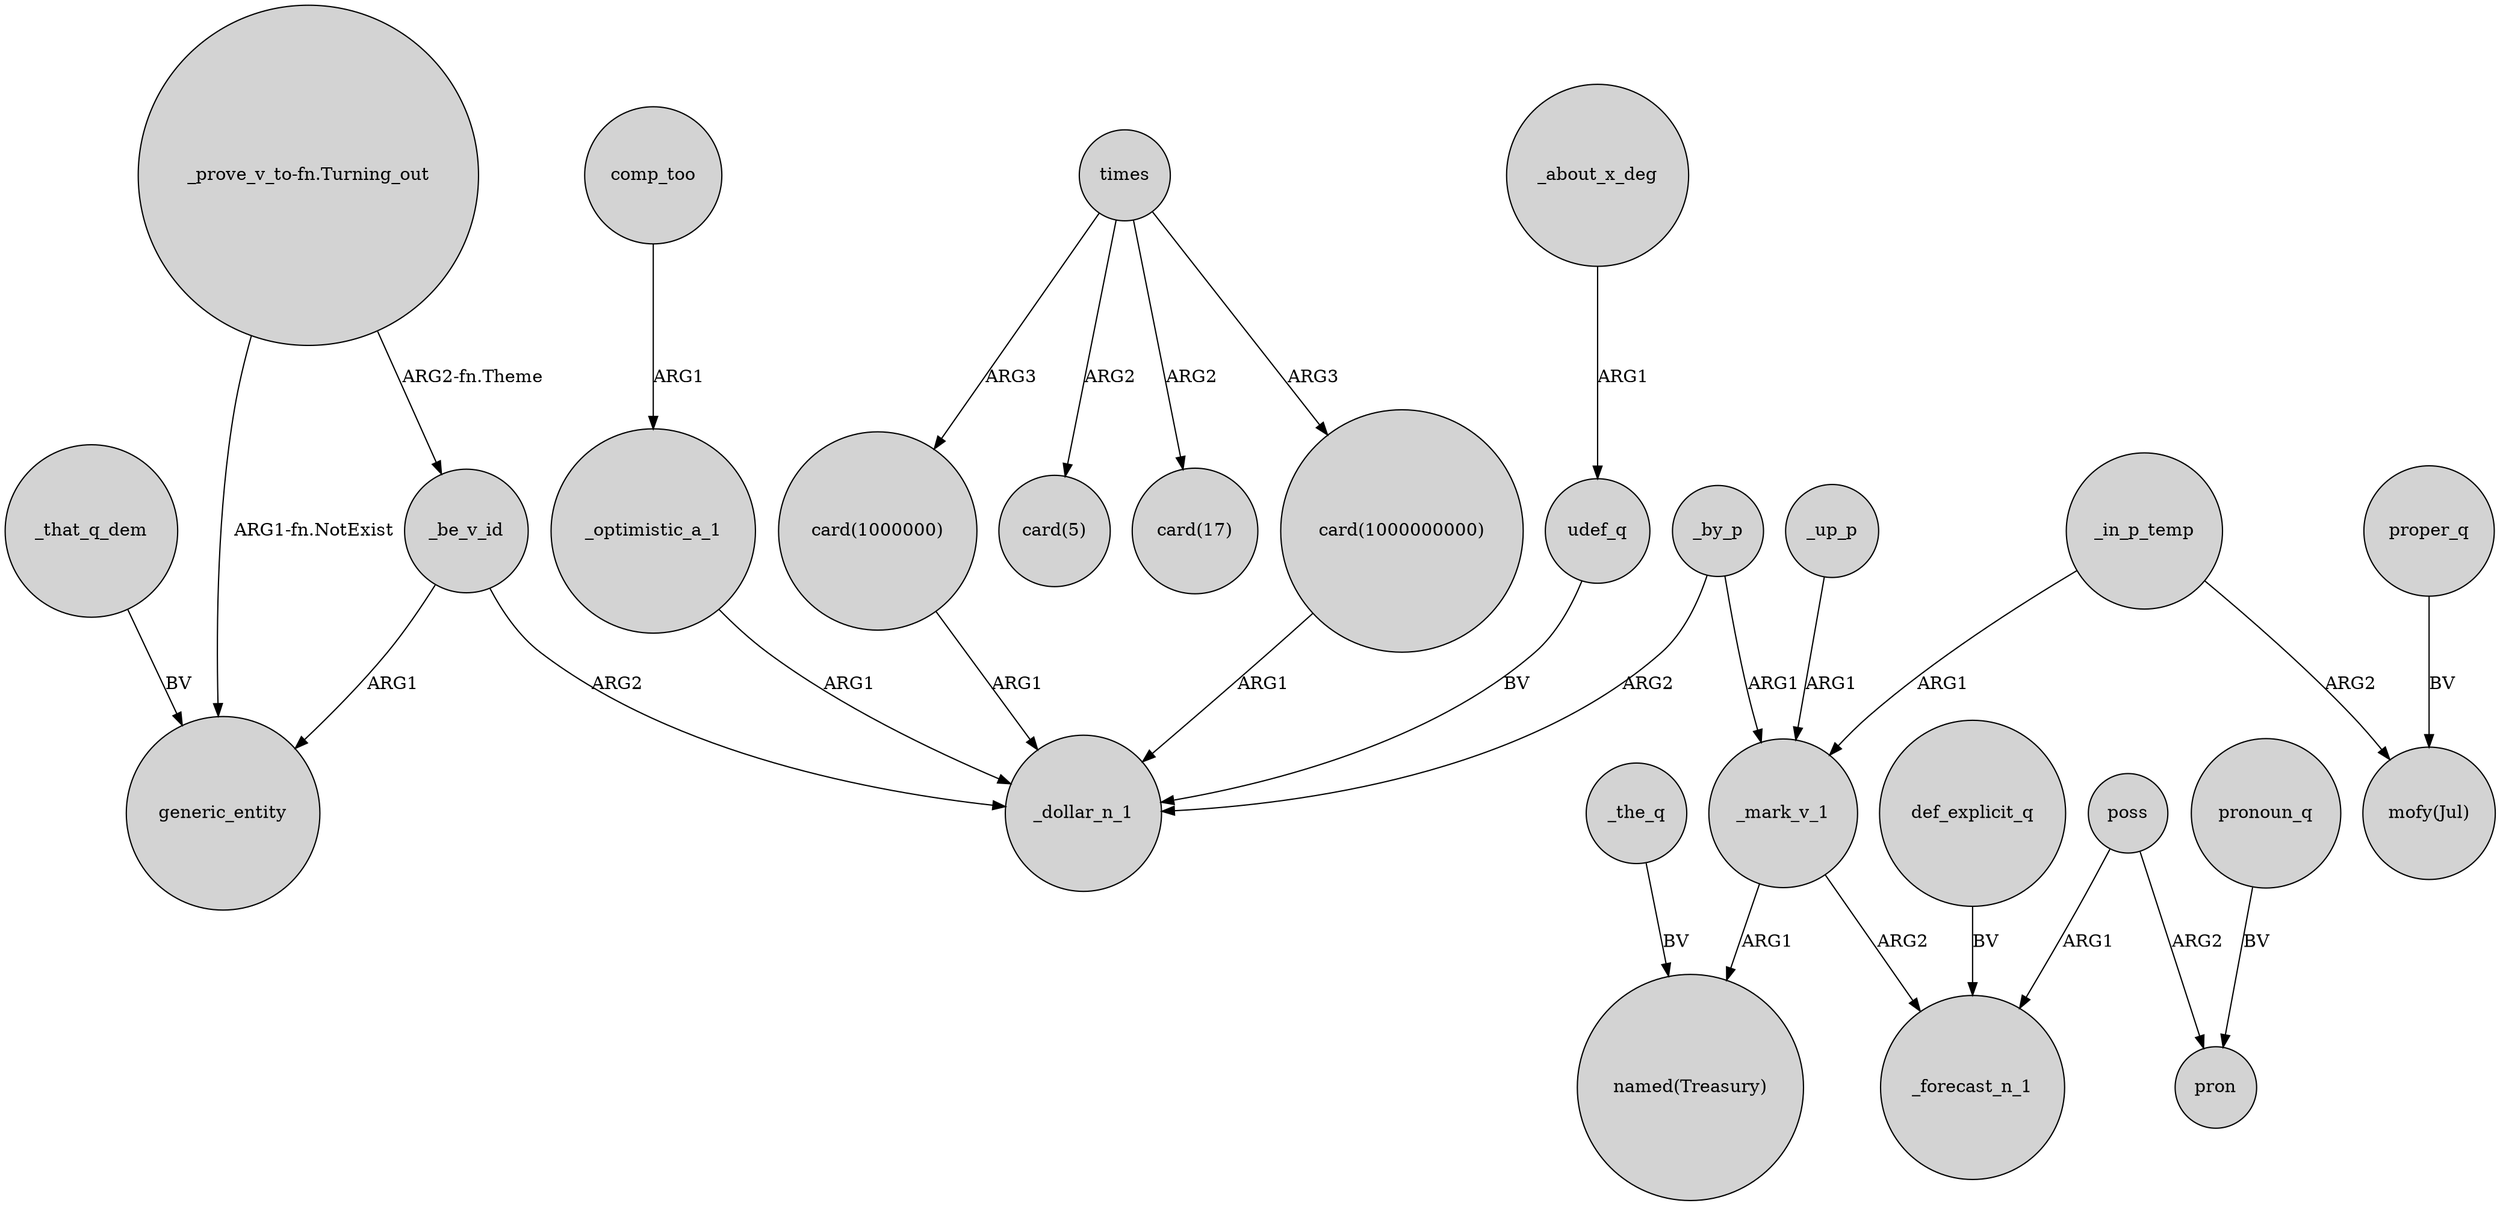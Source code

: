 digraph {
	node [shape=circle style=filled]
	times -> "card(5)" [label=ARG2]
	"card(1000000)" -> _dollar_n_1 [label=ARG1]
	proper_q -> "mofy(Jul)" [label=BV]
	poss -> _forecast_n_1 [label=ARG1]
	poss -> pron [label=ARG2]
	_that_q_dem -> generic_entity [label=BV]
	"_prove_v_to-fn.Turning_out" -> _be_v_id [label="ARG2-fn.Theme"]
	_be_v_id -> generic_entity [label=ARG1]
	_about_x_deg -> udef_q [label=ARG1]
	_by_p -> _mark_v_1 [label=ARG1]
	times -> "card(1000000000)" [label=ARG3]
	"_prove_v_to-fn.Turning_out" -> generic_entity [label="ARG1-fn.NotExist"]
	pronoun_q -> pron [label=BV]
	_be_v_id -> _dollar_n_1 [label=ARG2]
	_in_p_temp -> "mofy(Jul)" [label=ARG2]
	_by_p -> _dollar_n_1 [label=ARG2]
	comp_too -> _optimistic_a_1 [label=ARG1]
	times -> "card(1000000)" [label=ARG3]
	_in_p_temp -> _mark_v_1 [label=ARG1]
	_mark_v_1 -> _forecast_n_1 [label=ARG2]
	_the_q -> "named(Treasury)" [label=BV]
	def_explicit_q -> _forecast_n_1 [label=BV]
	times -> "card(17)" [label=ARG2]
	"card(1000000000)" -> _dollar_n_1 [label=ARG1]
	_mark_v_1 -> "named(Treasury)" [label=ARG1]
	udef_q -> _dollar_n_1 [label=BV]
	_up_p -> _mark_v_1 [label=ARG1]
	_optimistic_a_1 -> _dollar_n_1 [label=ARG1]
}
